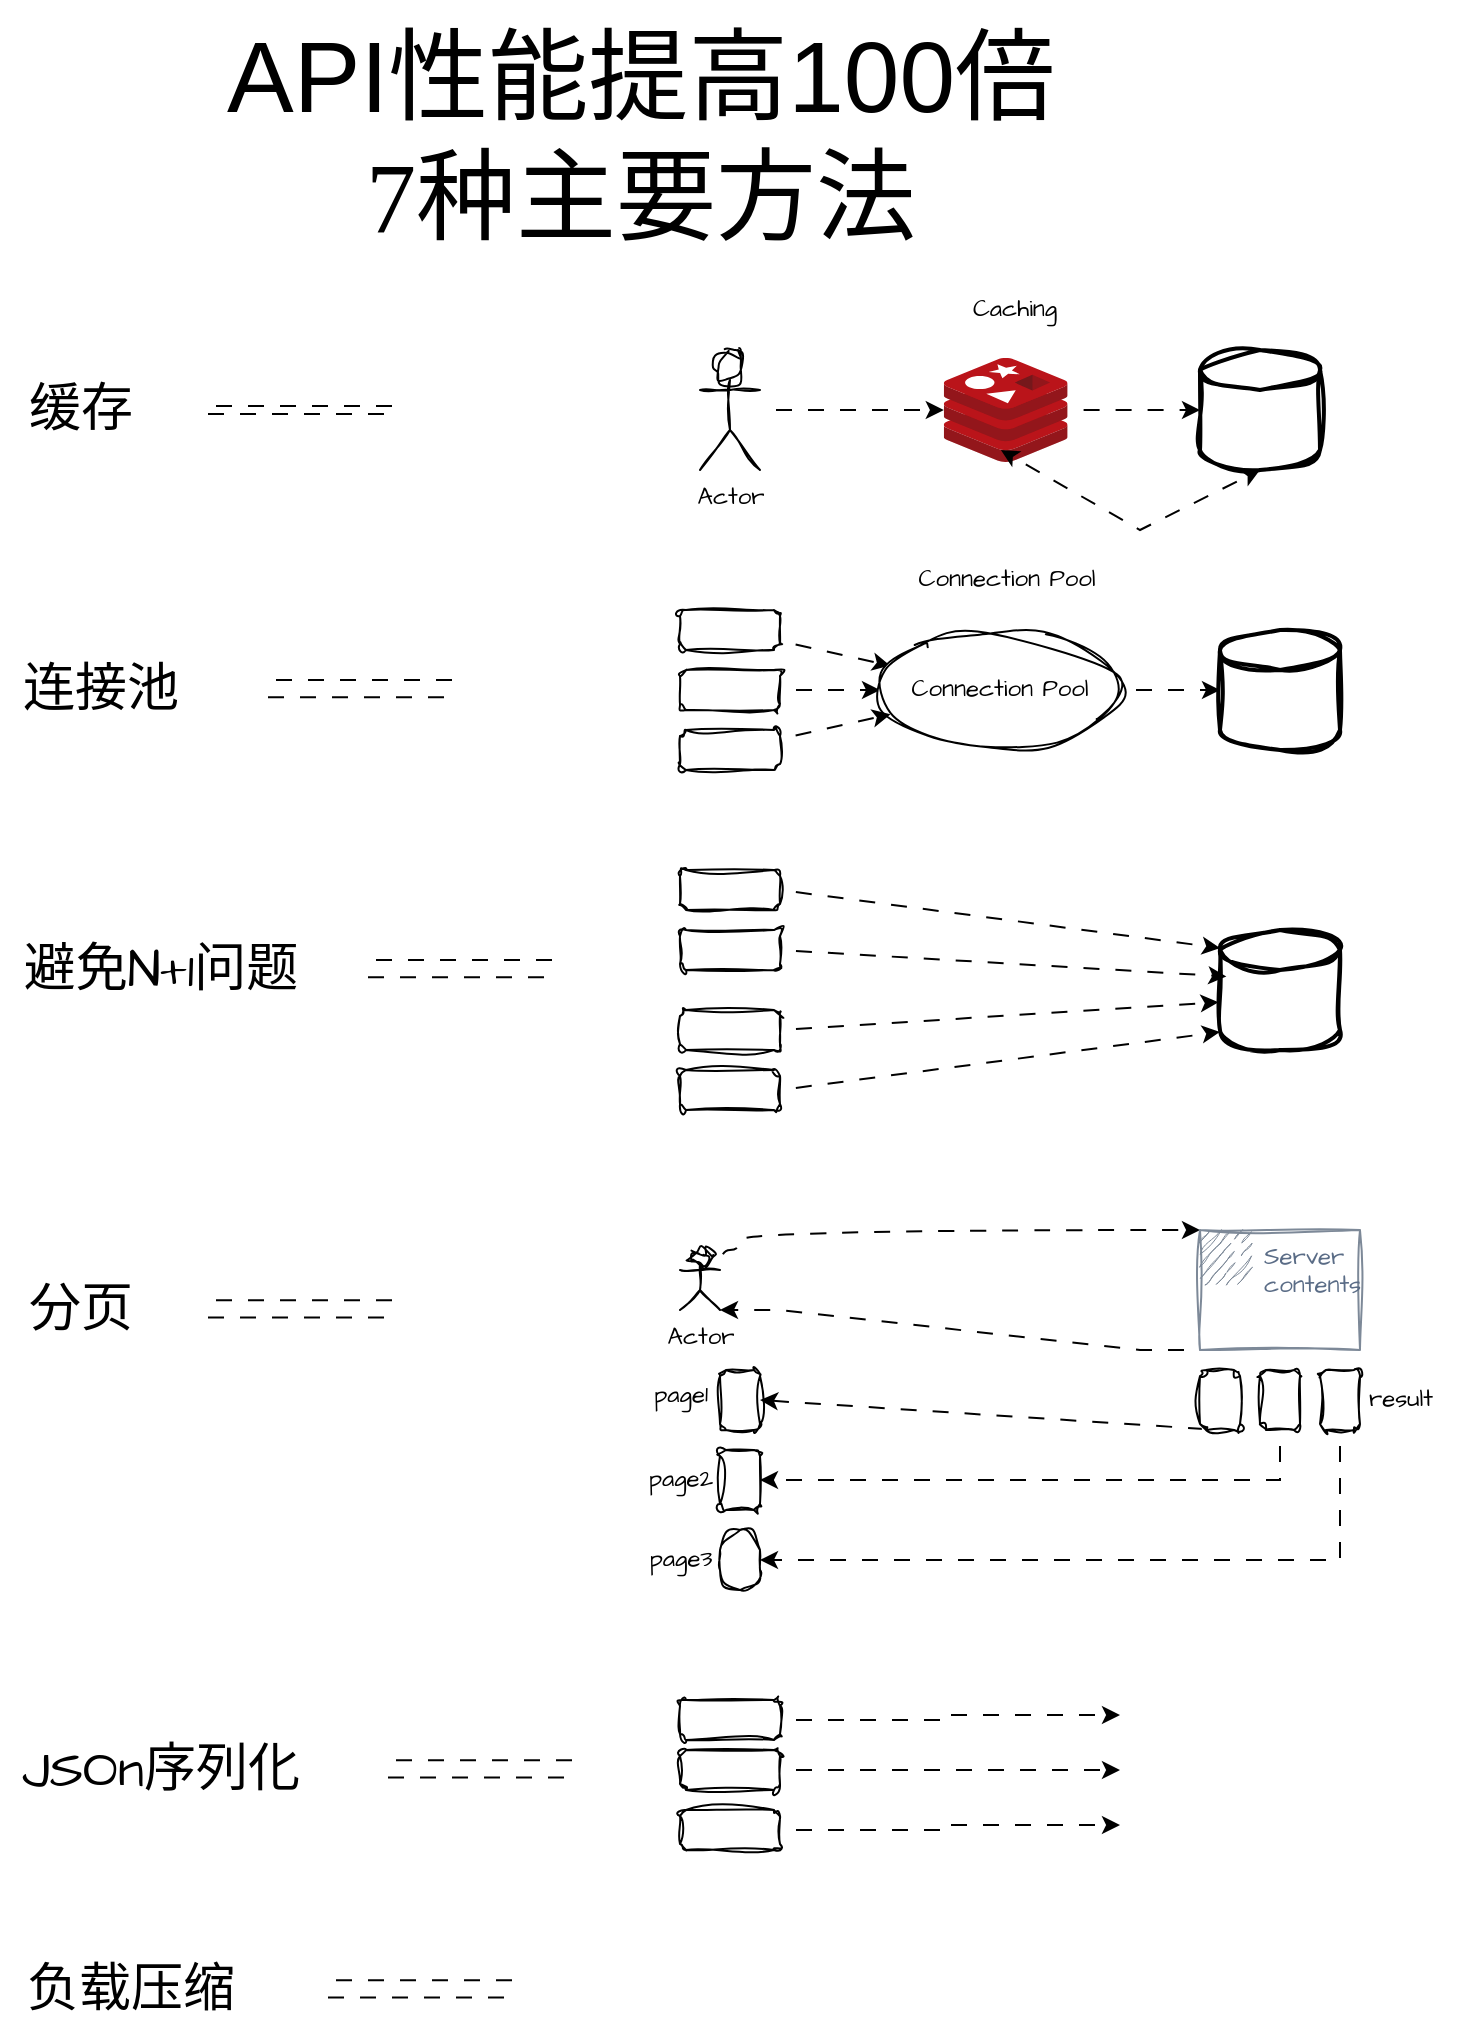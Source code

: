 <mxfile version="24.8.3">
  <diagram name="第 1 页" id="xSwY8589drfaOPCu5hti">
    <mxGraphModel dx="1140" dy="638" grid="1" gridSize="10" guides="1" tooltips="1" connect="1" arrows="1" fold="1" page="1" pageScale="1" pageWidth="827" pageHeight="1169" math="0" shadow="0">
      <root>
        <mxCell id="0" />
        <mxCell id="1" parent="0" />
        <mxCell id="k_qER6fOcCXiL-DizDap-2" value="&lt;font face=&quot;Helvetica&quot; style=&quot;font-size: 50px;&quot;&gt;API性能提高100倍&lt;/font&gt;&lt;div style=&quot;font-size: 50px;&quot;&gt;&lt;div style=&quot;&quot;&gt;&lt;font face=&quot;_zcXrtlh5u2Q-dHwDHXc&quot; style=&quot;font-size: 50px;&quot;&gt;7种主要方法&lt;/font&gt;&lt;/div&gt;&lt;/div&gt;" style="text;html=1;align=center;verticalAlign=middle;resizable=0;points=[];autosize=1;strokeColor=none;fillColor=none;fontFamily=Architects Daughter;fontSource=https%3A%2F%2Ffonts.googleapis.com%2Fcss%3Ffamily%3DArchitects%2BDaughter;" vertex="1" parent="1">
          <mxGeometry x="180" y="55" width="440" height="140" as="geometry" />
        </mxCell>
        <mxCell id="k_qER6fOcCXiL-DizDap-3" value="&lt;font style=&quot;font-size: 26px;&quot;&gt;缓存&lt;/font&gt;" style="text;html=1;align=center;verticalAlign=middle;resizable=0;points=[];autosize=1;strokeColor=none;fillColor=none;fontFamily=Architects Daughter;fontSource=https%3A%2F%2Ffonts.googleapis.com%2Fcss%3Ffamily%3DArchitects%2BDaughter;sketch=1;curveFitting=1;jiggle=2;" vertex="1" parent="1">
          <mxGeometry x="80" y="240" width="80" height="40" as="geometry" />
        </mxCell>
        <mxCell id="k_qER6fOcCXiL-DizDap-5" value="" style="shape=link;html=1;rounded=0;hachureGap=4;fontFamily=Architects Daughter;fontSource=https%3A%2F%2Ffonts.googleapis.com%2Fcss%3Ffamily%3DArchitects%2BDaughter;flowAnimation=1;" edge="1" parent="1">
          <mxGeometry width="100" relative="1" as="geometry">
            <mxPoint x="180" y="260" as="sourcePoint" />
            <mxPoint x="280" y="260" as="targetPoint" />
          </mxGeometry>
        </mxCell>
        <mxCell id="k_qER6fOcCXiL-DizDap-28" value="" style="edgeStyle=orthogonalEdgeStyle;rounded=0;hachureGap=4;orthogonalLoop=1;jettySize=auto;html=1;fontFamily=Architects Daughter;fontSource=https%3A%2F%2Ffonts.googleapis.com%2Fcss%3Ffamily%3DArchitects%2BDaughter;flowAnimation=1;" edge="1" parent="1" source="k_qER6fOcCXiL-DizDap-12" target="k_qER6fOcCXiL-DizDap-25">
          <mxGeometry relative="1" as="geometry" />
        </mxCell>
        <mxCell id="k_qER6fOcCXiL-DizDap-12" value="" style="image;aspect=fixed;html=1;points=[];align=center;fontSize=12;image=img/lib/mscae/Cache_Redis_Product.svg;hachureGap=4;fontFamily=Architects Daughter;fontSource=https%3A%2F%2Ffonts.googleapis.com%2Fcss%3Ffamily%3DArchitects%2BDaughter;sketch=1;curveFitting=1;jiggle=2;" vertex="1" parent="1">
          <mxGeometry x="551.9" y="234" width="61.9" height="52" as="geometry" />
        </mxCell>
        <mxCell id="k_qER6fOcCXiL-DizDap-16" value="" style="edgeStyle=orthogonalEdgeStyle;rounded=0;hachureGap=4;orthogonalLoop=1;jettySize=auto;html=1;fontFamily=Architects Daughter;fontSource=https%3A%2F%2Ffonts.googleapis.com%2Fcss%3Ffamily%3DArchitects%2BDaughter;flowAnimation=1;" edge="1" parent="1" source="k_qER6fOcCXiL-DizDap-14" target="k_qER6fOcCXiL-DizDap-12">
          <mxGeometry relative="1" as="geometry" />
        </mxCell>
        <mxCell id="k_qER6fOcCXiL-DizDap-14" value="Actor" style="shape=umlActor;verticalLabelPosition=bottom;verticalAlign=top;html=1;outlineConnect=0;sketch=1;hachureGap=4;jiggle=2;curveFitting=1;fontFamily=Architects Daughter;fontSource=https%3A%2F%2Ffonts.googleapis.com%2Fcss%3Ffamily%3DArchitects%2BDaughter;" vertex="1" parent="1">
          <mxGeometry x="430" y="230" width="30" height="60" as="geometry" />
        </mxCell>
        <mxCell id="k_qER6fOcCXiL-DizDap-25" value="" style="strokeWidth=2;html=1;shape=mxgraph.flowchart.database;whiteSpace=wrap;sketch=1;hachureGap=4;jiggle=2;curveFitting=1;fontFamily=Architects Daughter;fontSource=https%3A%2F%2Ffonts.googleapis.com%2Fcss%3Ffamily%3DArchitects%2BDaughter;" vertex="1" parent="1">
          <mxGeometry x="680" y="230" width="60" height="60" as="geometry" />
        </mxCell>
        <mxCell id="k_qER6fOcCXiL-DizDap-29" value="&lt;span style=&quot;font-size: 26px;&quot;&gt;连接池&lt;/span&gt;" style="text;html=1;align=center;verticalAlign=middle;resizable=0;points=[];autosize=1;strokeColor=none;fillColor=none;fontFamily=Architects Daughter;fontSource=https%3A%2F%2Ffonts.googleapis.com%2Fcss%3Ffamily%3DArchitects%2BDaughter;sketch=1;curveFitting=1;jiggle=2;" vertex="1" parent="1">
          <mxGeometry x="80" y="380" width="100" height="40" as="geometry" />
        </mxCell>
        <mxCell id="k_qER6fOcCXiL-DizDap-30" value="" style="shape=link;html=1;rounded=0;hachureGap=4;fontFamily=Architects Daughter;fontSource=https%3A%2F%2Ffonts.googleapis.com%2Fcss%3Ffamily%3DArchitects%2BDaughter;flowAnimation=1;width=8.571;" edge="1" parent="1">
          <mxGeometry width="100" relative="1" as="geometry">
            <mxPoint x="210" y="399.33" as="sourcePoint" />
            <mxPoint x="310" y="399.33" as="targetPoint" />
          </mxGeometry>
        </mxCell>
        <mxCell id="k_qER6fOcCXiL-DizDap-31" value="Caching" style="text;html=1;align=center;verticalAlign=middle;resizable=0;points=[];autosize=1;strokeColor=none;fillColor=none;fontFamily=Architects Daughter;fontSource=https%3A%2F%2Ffonts.googleapis.com%2Fcss%3Ffamily%3DArchitects%2BDaughter;" vertex="1" parent="1">
          <mxGeometry x="551.9" y="195" width="70" height="30" as="geometry" />
        </mxCell>
        <mxCell id="k_qER6fOcCXiL-DizDap-32" value="" style="endArrow=classic;startArrow=classic;html=1;rounded=0;hachureGap=4;fontFamily=Architects Daughter;fontSource=https%3A%2F%2Ffonts.googleapis.com%2Fcss%3Ffamily%3DArchitects%2BDaughter;flowAnimation=1;entryX=0.5;entryY=1;entryDx=0;entryDy=0;entryPerimeter=0;exitX=0.461;exitY=0.885;exitDx=0;exitDy=0;exitPerimeter=0;" edge="1" parent="1" source="k_qER6fOcCXiL-DizDap-12" target="k_qER6fOcCXiL-DizDap-25">
          <mxGeometry width="50" height="50" relative="1" as="geometry">
            <mxPoint x="580" y="290" as="sourcePoint" />
            <mxPoint x="710" y="300" as="targetPoint" />
            <Array as="points">
              <mxPoint x="650" y="320" />
            </Array>
          </mxGeometry>
        </mxCell>
        <mxCell id="k_qER6fOcCXiL-DizDap-38" value="" style="rounded=0;hachureGap=4;orthogonalLoop=1;jettySize=auto;html=1;fontFamily=Architects Daughter;fontSource=https%3A%2F%2Ffonts.googleapis.com%2Fcss%3Ffamily%3DArchitects%2BDaughter;flowAnimation=1;" edge="1" parent="1" source="k_qER6fOcCXiL-DizDap-33" target="k_qER6fOcCXiL-DizDap-36">
          <mxGeometry relative="1" as="geometry" />
        </mxCell>
        <mxCell id="k_qER6fOcCXiL-DizDap-33" value="" style="rounded=1;whiteSpace=wrap;html=1;sketch=1;hachureGap=4;jiggle=2;curveFitting=1;fontFamily=Architects Daughter;fontSource=https%3A%2F%2Ffonts.googleapis.com%2Fcss%3Ffamily%3DArchitects%2BDaughter;" vertex="1" parent="1">
          <mxGeometry x="420" y="360" width="50" height="20" as="geometry" />
        </mxCell>
        <mxCell id="k_qER6fOcCXiL-DizDap-39" value="" style="edgeStyle=orthogonalEdgeStyle;rounded=0;hachureGap=4;orthogonalLoop=1;jettySize=auto;html=1;fontFamily=Architects Daughter;fontSource=https%3A%2F%2Ffonts.googleapis.com%2Fcss%3Ffamily%3DArchitects%2BDaughter;flowAnimation=1;" edge="1" parent="1" source="k_qER6fOcCXiL-DizDap-34" target="k_qER6fOcCXiL-DizDap-36">
          <mxGeometry relative="1" as="geometry" />
        </mxCell>
        <mxCell id="k_qER6fOcCXiL-DizDap-34" value="" style="rounded=1;whiteSpace=wrap;html=1;sketch=1;hachureGap=4;jiggle=2;curveFitting=1;fontFamily=Architects Daughter;fontSource=https%3A%2F%2Ffonts.googleapis.com%2Fcss%3Ffamily%3DArchitects%2BDaughter;" vertex="1" parent="1">
          <mxGeometry x="420" y="390" width="50" height="20" as="geometry" />
        </mxCell>
        <mxCell id="k_qER6fOcCXiL-DizDap-40" value="" style="rounded=0;hachureGap=4;orthogonalLoop=1;jettySize=auto;html=1;fontFamily=Architects Daughter;fontSource=https%3A%2F%2Ffonts.googleapis.com%2Fcss%3Ffamily%3DArchitects%2BDaughter;flowAnimation=1;" edge="1" parent="1" source="k_qER6fOcCXiL-DizDap-35" target="k_qER6fOcCXiL-DizDap-36">
          <mxGeometry relative="1" as="geometry" />
        </mxCell>
        <mxCell id="k_qER6fOcCXiL-DizDap-35" value="" style="rounded=1;whiteSpace=wrap;html=1;sketch=1;hachureGap=4;jiggle=2;curveFitting=1;fontFamily=Architects Daughter;fontSource=https%3A%2F%2Ffonts.googleapis.com%2Fcss%3Ffamily%3DArchitects%2BDaughter;" vertex="1" parent="1">
          <mxGeometry x="420" y="420" width="50" height="20" as="geometry" />
        </mxCell>
        <mxCell id="k_qER6fOcCXiL-DizDap-41" value="" style="edgeStyle=orthogonalEdgeStyle;rounded=0;hachureGap=4;orthogonalLoop=1;jettySize=auto;html=1;fontFamily=Architects Daughter;fontSource=https%3A%2F%2Ffonts.googleapis.com%2Fcss%3Ffamily%3DArchitects%2BDaughter;flowAnimation=1;" edge="1" parent="1" source="k_qER6fOcCXiL-DizDap-36" target="k_qER6fOcCXiL-DizDap-37">
          <mxGeometry relative="1" as="geometry" />
        </mxCell>
        <mxCell id="k_qER6fOcCXiL-DizDap-36" value="Connection Pool" style="ellipse;whiteSpace=wrap;html=1;sketch=1;hachureGap=4;jiggle=2;curveFitting=1;fontFamily=Architects Daughter;fontSource=https%3A%2F%2Ffonts.googleapis.com%2Fcss%3Ffamily%3DArchitects%2BDaughter;" vertex="1" parent="1">
          <mxGeometry x="520" y="370" width="120" height="60" as="geometry" />
        </mxCell>
        <mxCell id="k_qER6fOcCXiL-DizDap-37" value="" style="strokeWidth=2;html=1;shape=mxgraph.flowchart.database;whiteSpace=wrap;sketch=1;hachureGap=4;jiggle=2;curveFitting=1;fontFamily=Architects Daughter;fontSource=https%3A%2F%2Ffonts.googleapis.com%2Fcss%3Ffamily%3DArchitects%2BDaughter;" vertex="1" parent="1">
          <mxGeometry x="690" y="370" width="60" height="60" as="geometry" />
        </mxCell>
        <mxCell id="k_qER6fOcCXiL-DizDap-42" value="&lt;span style=&quot;text-wrap-mode: wrap;&quot;&gt;Connection Pool&lt;/span&gt;" style="text;html=1;align=center;verticalAlign=middle;resizable=0;points=[];autosize=1;strokeColor=none;fillColor=none;fontFamily=Architects Daughter;fontSource=https%3A%2F%2Ffonts.googleapis.com%2Fcss%3Ffamily%3DArchitects%2BDaughter;" vertex="1" parent="1">
          <mxGeometry x="527.85" y="330" width="110" height="30" as="geometry" />
        </mxCell>
        <mxCell id="k_qER6fOcCXiL-DizDap-43" value="&lt;span style=&quot;font-size: 26px;&quot;&gt;避免N+1问题&lt;/span&gt;" style="text;html=1;align=center;verticalAlign=middle;resizable=0;points=[];autosize=1;strokeColor=none;fillColor=none;fontFamily=Architects Daughter;fontSource=https%3A%2F%2Ffonts.googleapis.com%2Fcss%3Ffamily%3DArchitects%2BDaughter;sketch=1;curveFitting=1;jiggle=2;" vertex="1" parent="1">
          <mxGeometry x="80" y="520" width="160" height="40" as="geometry" />
        </mxCell>
        <mxCell id="k_qER6fOcCXiL-DizDap-44" value="" style="shape=link;html=1;rounded=0;hachureGap=4;fontFamily=Architects Daughter;fontSource=https%3A%2F%2Ffonts.googleapis.com%2Fcss%3Ffamily%3DArchitects%2BDaughter;flowAnimation=1;width=8.571;" edge="1" parent="1">
          <mxGeometry width="100" relative="1" as="geometry">
            <mxPoint x="260" y="539.33" as="sourcePoint" />
            <mxPoint x="360" y="539.33" as="targetPoint" />
          </mxGeometry>
        </mxCell>
        <mxCell id="k_qER6fOcCXiL-DizDap-45" value="" style="rounded=1;whiteSpace=wrap;html=1;sketch=1;hachureGap=4;jiggle=2;curveFitting=1;fontFamily=Architects Daughter;fontSource=https%3A%2F%2Ffonts.googleapis.com%2Fcss%3Ffamily%3DArchitects%2BDaughter;" vertex="1" parent="1">
          <mxGeometry x="420" y="490" width="50" height="20" as="geometry" />
        </mxCell>
        <mxCell id="k_qER6fOcCXiL-DizDap-46" value="" style="rounded=1;whiteSpace=wrap;html=1;sketch=1;hachureGap=4;jiggle=2;curveFitting=1;fontFamily=Architects Daughter;fontSource=https%3A%2F%2Ffonts.googleapis.com%2Fcss%3Ffamily%3DArchitects%2BDaughter;" vertex="1" parent="1">
          <mxGeometry x="420" y="520" width="50" height="20" as="geometry" />
        </mxCell>
        <mxCell id="k_qER6fOcCXiL-DizDap-47" value="" style="rounded=1;whiteSpace=wrap;html=1;sketch=1;hachureGap=4;jiggle=2;curveFitting=1;fontFamily=Architects Daughter;fontSource=https%3A%2F%2Ffonts.googleapis.com%2Fcss%3Ffamily%3DArchitects%2BDaughter;" vertex="1" parent="1">
          <mxGeometry x="420" y="560" width="50" height="20" as="geometry" />
        </mxCell>
        <mxCell id="k_qER6fOcCXiL-DizDap-48" value="" style="rounded=1;whiteSpace=wrap;html=1;sketch=1;hachureGap=4;jiggle=2;curveFitting=1;fontFamily=Architects Daughter;fontSource=https%3A%2F%2Ffonts.googleapis.com%2Fcss%3Ffamily%3DArchitects%2BDaughter;" vertex="1" parent="1">
          <mxGeometry x="420" y="590" width="50" height="20" as="geometry" />
        </mxCell>
        <mxCell id="k_qER6fOcCXiL-DizDap-49" value="" style="strokeWidth=2;html=1;shape=mxgraph.flowchart.database;whiteSpace=wrap;sketch=1;hachureGap=4;jiggle=2;curveFitting=1;fontFamily=Architects Daughter;fontSource=https%3A%2F%2Ffonts.googleapis.com%2Fcss%3Ffamily%3DArchitects%2BDaughter;" vertex="1" parent="1">
          <mxGeometry x="690" y="520" width="60" height="60" as="geometry" />
        </mxCell>
        <mxCell id="k_qER6fOcCXiL-DizDap-53" style="rounded=0;hachureGap=4;orthogonalLoop=1;jettySize=auto;html=1;exitX=1;exitY=0.5;exitDx=0;exitDy=0;entryX=0;entryY=0.15;entryDx=0;entryDy=0;entryPerimeter=0;fontFamily=Architects Daughter;fontSource=https%3A%2F%2Ffonts.googleapis.com%2Fcss%3Ffamily%3DArchitects%2BDaughter;flowAnimation=1;" edge="1" parent="1" source="k_qER6fOcCXiL-DizDap-45" target="k_qER6fOcCXiL-DizDap-49">
          <mxGeometry relative="1" as="geometry" />
        </mxCell>
        <mxCell id="k_qER6fOcCXiL-DizDap-54" style="rounded=0;hachureGap=4;orthogonalLoop=1;jettySize=auto;html=1;exitX=1;exitY=0.5;exitDx=0;exitDy=0;entryX=0.053;entryY=0.387;entryDx=0;entryDy=0;entryPerimeter=0;fontFamily=Architects Daughter;fontSource=https%3A%2F%2Ffonts.googleapis.com%2Fcss%3Ffamily%3DArchitects%2BDaughter;flowAnimation=1;" edge="1" parent="1" source="k_qER6fOcCXiL-DizDap-46" target="k_qER6fOcCXiL-DizDap-49">
          <mxGeometry relative="1" as="geometry" />
        </mxCell>
        <mxCell id="k_qER6fOcCXiL-DizDap-55" style="rounded=0;hachureGap=4;orthogonalLoop=1;jettySize=auto;html=1;exitX=1;exitY=0.5;exitDx=0;exitDy=0;entryX=-0.012;entryY=0.602;entryDx=0;entryDy=0;entryPerimeter=0;fontFamily=Architects Daughter;fontSource=https%3A%2F%2Ffonts.googleapis.com%2Fcss%3Ffamily%3DArchitects%2BDaughter;flowAnimation=1;" edge="1" parent="1" source="k_qER6fOcCXiL-DizDap-47" target="k_qER6fOcCXiL-DizDap-49">
          <mxGeometry relative="1" as="geometry" />
        </mxCell>
        <mxCell id="k_qER6fOcCXiL-DizDap-56" style="rounded=0;hachureGap=4;orthogonalLoop=1;jettySize=auto;html=1;exitX=1;exitY=0.5;exitDx=0;exitDy=0;entryX=0;entryY=0.85;entryDx=0;entryDy=0;entryPerimeter=0;fontFamily=Architects Daughter;fontSource=https%3A%2F%2Ffonts.googleapis.com%2Fcss%3Ffamily%3DArchitects%2BDaughter;flowAnimation=1;" edge="1" parent="1" source="k_qER6fOcCXiL-DizDap-48" target="k_qER6fOcCXiL-DizDap-49">
          <mxGeometry relative="1" as="geometry" />
        </mxCell>
        <mxCell id="k_qER6fOcCXiL-DizDap-57" value="&lt;span style=&quot;font-size: 26px;&quot;&gt;分页&lt;/span&gt;" style="text;html=1;align=center;verticalAlign=middle;resizable=0;points=[];autosize=1;strokeColor=none;fillColor=none;fontFamily=Architects Daughter;fontSource=https%3A%2F%2Ffonts.googleapis.com%2Fcss%3Ffamily%3DArchitects%2BDaughter;sketch=1;curveFitting=1;jiggle=2;" vertex="1" parent="1">
          <mxGeometry x="80" y="690" width="80" height="40" as="geometry" />
        </mxCell>
        <mxCell id="k_qER6fOcCXiL-DizDap-58" value="" style="shape=link;html=1;rounded=0;hachureGap=4;fontFamily=Architects Daughter;fontSource=https%3A%2F%2Ffonts.googleapis.com%2Fcss%3Ffamily%3DArchitects%2BDaughter;flowAnimation=1;width=8.571;" edge="1" parent="1">
          <mxGeometry width="100" relative="1" as="geometry">
            <mxPoint x="180" y="709.44" as="sourcePoint" />
            <mxPoint x="280" y="709.44" as="targetPoint" />
          </mxGeometry>
        </mxCell>
        <mxCell id="k_qER6fOcCXiL-DizDap-62" style="edgeStyle=orthogonalEdgeStyle;rounded=0;hachureGap=4;orthogonalLoop=1;jettySize=auto;html=1;exitX=1;exitY=0.333;exitDx=0;exitDy=0;exitPerimeter=0;entryX=0;entryY=0;entryDx=0;entryDy=0;fontFamily=Architects Daughter;fontSource=https%3A%2F%2Ffonts.googleapis.com%2Fcss%3Ffamily%3DArchitects%2BDaughter;flowAnimation=1;curved=1;" edge="1" parent="1" source="k_qER6fOcCXiL-DizDap-59" target="k_qER6fOcCXiL-DizDap-61">
          <mxGeometry relative="1" as="geometry">
            <Array as="points">
              <mxPoint x="440" y="680" />
              <mxPoint x="450" y="680" />
              <mxPoint x="450" y="670" />
            </Array>
          </mxGeometry>
        </mxCell>
        <mxCell id="k_qER6fOcCXiL-DizDap-59" value="Actor" style="shape=umlActor;verticalLabelPosition=bottom;verticalAlign=top;html=1;outlineConnect=0;sketch=1;hachureGap=4;jiggle=2;curveFitting=1;fontFamily=Architects Daughter;fontSource=https%3A%2F%2Ffonts.googleapis.com%2Fcss%3Ffamily%3DArchitects%2BDaughter;" vertex="1" parent="1">
          <mxGeometry x="420" y="680" width="20" height="30" as="geometry" />
        </mxCell>
        <mxCell id="k_qER6fOcCXiL-DizDap-61" value="Server contents" style="points=[[0,0],[0.25,0],[0.5,0],[0.75,0],[1,0],[1,0.25],[1,0.5],[1,0.75],[1,1],[0.75,1],[0.5,1],[0.25,1],[0,1],[0,0.75],[0,0.5],[0,0.25]];outlineConnect=0;gradientColor=none;html=1;whiteSpace=wrap;fontSize=12;fontStyle=0;container=1;pointerEvents=0;collapsible=0;recursiveResize=0;shape=mxgraph.aws4.group;grIcon=mxgraph.aws4.group_on_premise;strokeColor=#7D8998;fillColor=none;verticalAlign=top;align=left;spacingLeft=30;fontColor=#5A6C86;dashed=0;sketch=1;hachureGap=4;jiggle=2;curveFitting=1;fontFamily=Architects Daughter;fontSource=https%3A%2F%2Ffonts.googleapis.com%2Fcss%3Ffamily%3DArchitects%2BDaughter;" vertex="1" parent="1">
          <mxGeometry x="680" y="670" width="80" height="60" as="geometry" />
        </mxCell>
        <mxCell id="k_qER6fOcCXiL-DizDap-63" style="rounded=0;hachureGap=4;orthogonalLoop=1;jettySize=auto;html=1;exitX=0;exitY=1;exitDx=0;exitDy=0;entryX=1;entryY=1;entryDx=0;entryDy=0;entryPerimeter=0;fontFamily=Architects Daughter;fontSource=https%3A%2F%2Ffonts.googleapis.com%2Fcss%3Ffamily%3DArchitects%2BDaughter;flowAnimation=1;edgeStyle=entityRelationEdgeStyle;" edge="1" parent="1" source="k_qER6fOcCXiL-DizDap-61" target="k_qER6fOcCXiL-DizDap-59">
          <mxGeometry relative="1" as="geometry" />
        </mxCell>
        <mxCell id="k_qER6fOcCXiL-DizDap-65" value="" style="rounded=1;whiteSpace=wrap;html=1;sketch=1;hachureGap=4;jiggle=2;curveFitting=1;fontFamily=Architects Daughter;fontSource=https%3A%2F%2Ffonts.googleapis.com%2Fcss%3Ffamily%3DArchitects%2BDaughter;" vertex="1" parent="1">
          <mxGeometry x="440" y="740" width="20" height="30" as="geometry" />
        </mxCell>
        <mxCell id="k_qER6fOcCXiL-DizDap-66" value="" style="rounded=1;whiteSpace=wrap;html=1;sketch=1;hachureGap=4;jiggle=2;curveFitting=1;fontFamily=Architects Daughter;fontSource=https%3A%2F%2Ffonts.googleapis.com%2Fcss%3Ffamily%3DArchitects%2BDaughter;" vertex="1" parent="1">
          <mxGeometry x="440" y="780" width="20" height="30" as="geometry" />
        </mxCell>
        <mxCell id="k_qER6fOcCXiL-DizDap-67" value="" style="rounded=1;whiteSpace=wrap;html=1;sketch=1;hachureGap=4;jiggle=2;curveFitting=1;fontFamily=Architects Daughter;fontSource=https%3A%2F%2Ffonts.googleapis.com%2Fcss%3Ffamily%3DArchitects%2BDaughter;arcSize=50;" vertex="1" parent="1">
          <mxGeometry x="440" y="820" width="20" height="30" as="geometry" />
        </mxCell>
        <mxCell id="k_qER6fOcCXiL-DizDap-68" value="page1" style="text;html=1;align=center;verticalAlign=middle;resizable=0;points=[];autosize=1;strokeColor=none;fillColor=none;fontFamily=Architects Daughter;fontSource=https%3A%2F%2Ffonts.googleapis.com%2Fcss%3Ffamily%3DArchitects%2BDaughter;" vertex="1" parent="1">
          <mxGeometry x="395" y="738" width="50" height="30" as="geometry" />
        </mxCell>
        <mxCell id="k_qER6fOcCXiL-DizDap-69" value="page2" style="text;html=1;align=center;verticalAlign=middle;resizable=0;points=[];autosize=1;strokeColor=none;fillColor=none;fontFamily=Architects Daughter;fontSource=https%3A%2F%2Ffonts.googleapis.com%2Fcss%3Ffamily%3DArchitects%2BDaughter;" vertex="1" parent="1">
          <mxGeometry x="390" y="780" width="60" height="30" as="geometry" />
        </mxCell>
        <mxCell id="k_qER6fOcCXiL-DizDap-70" value="page3" style="text;html=1;align=center;verticalAlign=middle;resizable=0;points=[];autosize=1;strokeColor=none;fillColor=none;fontFamily=Architects Daughter;fontSource=https%3A%2F%2Ffonts.googleapis.com%2Fcss%3Ffamily%3DArchitects%2BDaughter;" vertex="1" parent="1">
          <mxGeometry x="390" y="820" width="60" height="30" as="geometry" />
        </mxCell>
        <mxCell id="k_qER6fOcCXiL-DizDap-74" style="rounded=0;hachureGap=4;orthogonalLoop=1;jettySize=auto;html=1;exitX=0.5;exitY=1;exitDx=0;exitDy=0;entryX=1;entryY=0.5;entryDx=0;entryDy=0;fontFamily=Architects Daughter;fontSource=https%3A%2F%2Ffonts.googleapis.com%2Fcss%3Ffamily%3DArchitects%2BDaughter;flowAnimation=1;" edge="1" parent="1" source="k_qER6fOcCXiL-DizDap-71" target="k_qER6fOcCXiL-DizDap-65">
          <mxGeometry relative="1" as="geometry" />
        </mxCell>
        <mxCell id="k_qER6fOcCXiL-DizDap-71" value="" style="rounded=1;whiteSpace=wrap;html=1;sketch=1;hachureGap=4;jiggle=2;curveFitting=1;fontFamily=Architects Daughter;fontSource=https%3A%2F%2Ffonts.googleapis.com%2Fcss%3Ffamily%3DArchitects%2BDaughter;" vertex="1" parent="1">
          <mxGeometry x="680" y="740" width="20" height="30" as="geometry" />
        </mxCell>
        <mxCell id="k_qER6fOcCXiL-DizDap-75" style="edgeStyle=orthogonalEdgeStyle;rounded=0;hachureGap=4;orthogonalLoop=1;jettySize=auto;html=1;exitX=0.5;exitY=1;exitDx=0;exitDy=0;entryX=1;entryY=0.5;entryDx=0;entryDy=0;fontFamily=Architects Daughter;fontSource=https%3A%2F%2Ffonts.googleapis.com%2Fcss%3Ffamily%3DArchitects%2BDaughter;flowAnimation=1;" edge="1" parent="1" source="k_qER6fOcCXiL-DizDap-72" target="k_qER6fOcCXiL-DizDap-66">
          <mxGeometry relative="1" as="geometry" />
        </mxCell>
        <mxCell id="k_qER6fOcCXiL-DizDap-72" value="" style="rounded=1;whiteSpace=wrap;html=1;sketch=1;hachureGap=4;jiggle=2;curveFitting=1;fontFamily=Architects Daughter;fontSource=https%3A%2F%2Ffonts.googleapis.com%2Fcss%3Ffamily%3DArchitects%2BDaughter;" vertex="1" parent="1">
          <mxGeometry x="710" y="740" width="20" height="30" as="geometry" />
        </mxCell>
        <mxCell id="k_qER6fOcCXiL-DizDap-76" style="edgeStyle=orthogonalEdgeStyle;rounded=0;hachureGap=4;orthogonalLoop=1;jettySize=auto;html=1;exitX=0.5;exitY=1;exitDx=0;exitDy=0;entryX=1;entryY=0.5;entryDx=0;entryDy=0;fontFamily=Architects Daughter;fontSource=https%3A%2F%2Ffonts.googleapis.com%2Fcss%3Ffamily%3DArchitects%2BDaughter;flowAnimation=1;" edge="1" parent="1" source="k_qER6fOcCXiL-DizDap-73" target="k_qER6fOcCXiL-DizDap-67">
          <mxGeometry relative="1" as="geometry" />
        </mxCell>
        <mxCell id="k_qER6fOcCXiL-DizDap-73" value="" style="rounded=1;whiteSpace=wrap;html=1;sketch=1;hachureGap=4;jiggle=2;curveFitting=1;fontFamily=Architects Daughter;fontSource=https%3A%2F%2Ffonts.googleapis.com%2Fcss%3Ffamily%3DArchitects%2BDaughter;" vertex="1" parent="1">
          <mxGeometry x="740" y="740" width="20" height="30" as="geometry" />
        </mxCell>
        <mxCell id="k_qER6fOcCXiL-DizDap-77" value="result" style="text;html=1;align=center;verticalAlign=middle;resizable=0;points=[];autosize=1;strokeColor=none;fillColor=none;fontFamily=Architects Daughter;fontSource=https%3A%2F%2Ffonts.googleapis.com%2Fcss%3Ffamily%3DArchitects%2BDaughter;" vertex="1" parent="1">
          <mxGeometry x="750" y="740" width="60" height="30" as="geometry" />
        </mxCell>
        <mxCell id="k_qER6fOcCXiL-DizDap-78" value="&lt;span style=&quot;font-size: 26px;&quot;&gt;JSOn序列化&lt;/span&gt;" style="text;html=1;align=center;verticalAlign=middle;resizable=0;points=[];autosize=1;strokeColor=none;fillColor=none;fontFamily=Architects Daughter;fontSource=https%3A%2F%2Ffonts.googleapis.com%2Fcss%3Ffamily%3DArchitects%2BDaughter;sketch=1;curveFitting=1;jiggle=2;" vertex="1" parent="1">
          <mxGeometry x="80" y="920" width="160" height="40" as="geometry" />
        </mxCell>
        <mxCell id="k_qER6fOcCXiL-DizDap-79" value="" style="shape=link;html=1;rounded=0;hachureGap=4;fontFamily=Architects Daughter;fontSource=https%3A%2F%2Ffonts.googleapis.com%2Fcss%3Ffamily%3DArchitects%2BDaughter;flowAnimation=1;width=8.571;" edge="1" parent="1">
          <mxGeometry width="100" relative="1" as="geometry">
            <mxPoint x="270" y="939.44" as="sourcePoint" />
            <mxPoint x="370" y="939.44" as="targetPoint" />
          </mxGeometry>
        </mxCell>
        <mxCell id="k_qER6fOcCXiL-DizDap-81" value="" style="shape=image;html=1;verticalAlign=top;verticalLabelPosition=bottom;labelBackgroundColor=#ffffff;imageAspect=0;aspect=fixed;image=https://cdn2.iconfinder.com/data/icons/boxicons-solid-vol-2/24/bxs-file-json-128.png;sketch=1;hachureGap=4;jiggle=2;curveFitting=1;fontFamily=Architects Daughter;fontSource=https%3A%2F%2Ffonts.googleapis.com%2Fcss%3Ffamily%3DArchitects%2BDaughter;" vertex="1" parent="1">
          <mxGeometry x="640" y="885" width="110" height="110" as="geometry" />
        </mxCell>
        <mxCell id="k_qER6fOcCXiL-DizDap-85" style="edgeStyle=orthogonalEdgeStyle;rounded=0;hachureGap=4;orthogonalLoop=1;jettySize=auto;html=1;exitX=1;exitY=0.5;exitDx=0;exitDy=0;entryX=0;entryY=0.25;entryDx=0;entryDy=0;fontFamily=Architects Daughter;fontSource=https%3A%2F%2Ffonts.googleapis.com%2Fcss%3Ffamily%3DArchitects%2BDaughter;flowAnimation=1;" edge="1" parent="1" source="k_qER6fOcCXiL-DizDap-82" target="k_qER6fOcCXiL-DizDap-81">
          <mxGeometry relative="1" as="geometry" />
        </mxCell>
        <mxCell id="k_qER6fOcCXiL-DizDap-82" value="" style="rounded=1;whiteSpace=wrap;html=1;sketch=1;hachureGap=4;jiggle=2;curveFitting=1;fontFamily=Architects Daughter;fontSource=https%3A%2F%2Ffonts.googleapis.com%2Fcss%3Ffamily%3DArchitects%2BDaughter;" vertex="1" parent="1">
          <mxGeometry x="420" y="905" width="50" height="20" as="geometry" />
        </mxCell>
        <mxCell id="k_qER6fOcCXiL-DizDap-86" style="edgeStyle=orthogonalEdgeStyle;rounded=0;hachureGap=4;orthogonalLoop=1;jettySize=auto;html=1;exitX=1;exitY=0.5;exitDx=0;exitDy=0;entryX=0;entryY=0.5;entryDx=0;entryDy=0;fontFamily=Architects Daughter;fontSource=https%3A%2F%2Ffonts.googleapis.com%2Fcss%3Ffamily%3DArchitects%2BDaughter;flowAnimation=1;" edge="1" parent="1" source="k_qER6fOcCXiL-DizDap-83" target="k_qER6fOcCXiL-DizDap-81">
          <mxGeometry relative="1" as="geometry" />
        </mxCell>
        <mxCell id="k_qER6fOcCXiL-DizDap-83" value="" style="rounded=1;whiteSpace=wrap;html=1;sketch=1;hachureGap=4;jiggle=2;curveFitting=1;fontFamily=Architects Daughter;fontSource=https%3A%2F%2Ffonts.googleapis.com%2Fcss%3Ffamily%3DArchitects%2BDaughter;" vertex="1" parent="1">
          <mxGeometry x="420" y="930" width="50" height="20" as="geometry" />
        </mxCell>
        <mxCell id="k_qER6fOcCXiL-DizDap-87" style="edgeStyle=orthogonalEdgeStyle;rounded=0;hachureGap=4;orthogonalLoop=1;jettySize=auto;html=1;exitX=1;exitY=0.5;exitDx=0;exitDy=0;entryX=0;entryY=0.75;entryDx=0;entryDy=0;fontFamily=Architects Daughter;fontSource=https%3A%2F%2Ffonts.googleapis.com%2Fcss%3Ffamily%3DArchitects%2BDaughter;flowAnimation=1;" edge="1" parent="1" source="k_qER6fOcCXiL-DizDap-84" target="k_qER6fOcCXiL-DizDap-81">
          <mxGeometry relative="1" as="geometry" />
        </mxCell>
        <mxCell id="k_qER6fOcCXiL-DizDap-84" value="" style="rounded=1;whiteSpace=wrap;html=1;sketch=1;hachureGap=4;jiggle=2;curveFitting=1;fontFamily=Architects Daughter;fontSource=https%3A%2F%2Ffonts.googleapis.com%2Fcss%3Ffamily%3DArchitects%2BDaughter;" vertex="1" parent="1">
          <mxGeometry x="420" y="960" width="50" height="20" as="geometry" />
        </mxCell>
        <mxCell id="k_qER6fOcCXiL-DizDap-88" value="&lt;span style=&quot;font-size: 26px;&quot;&gt;负载压缩&lt;/span&gt;" style="text;html=1;align=center;verticalAlign=middle;resizable=0;points=[];autosize=1;strokeColor=none;fillColor=none;fontFamily=Architects Daughter;fontSource=https%3A%2F%2Ffonts.googleapis.com%2Fcss%3Ffamily%3DArchitects%2BDaughter;sketch=1;curveFitting=1;jiggle=2;" vertex="1" parent="1">
          <mxGeometry x="80" y="1030" width="130" height="40" as="geometry" />
        </mxCell>
        <mxCell id="k_qER6fOcCXiL-DizDap-89" value="" style="shape=link;html=1;rounded=0;hachureGap=4;fontFamily=Architects Daughter;fontSource=https%3A%2F%2Ffonts.googleapis.com%2Fcss%3Ffamily%3DArchitects%2BDaughter;flowAnimation=1;width=8.571;" edge="1" parent="1">
          <mxGeometry width="100" relative="1" as="geometry">
            <mxPoint x="240" y="1049.44" as="sourcePoint" />
            <mxPoint x="340" y="1049.44" as="targetPoint" />
          </mxGeometry>
        </mxCell>
      </root>
    </mxGraphModel>
  </diagram>
</mxfile>
